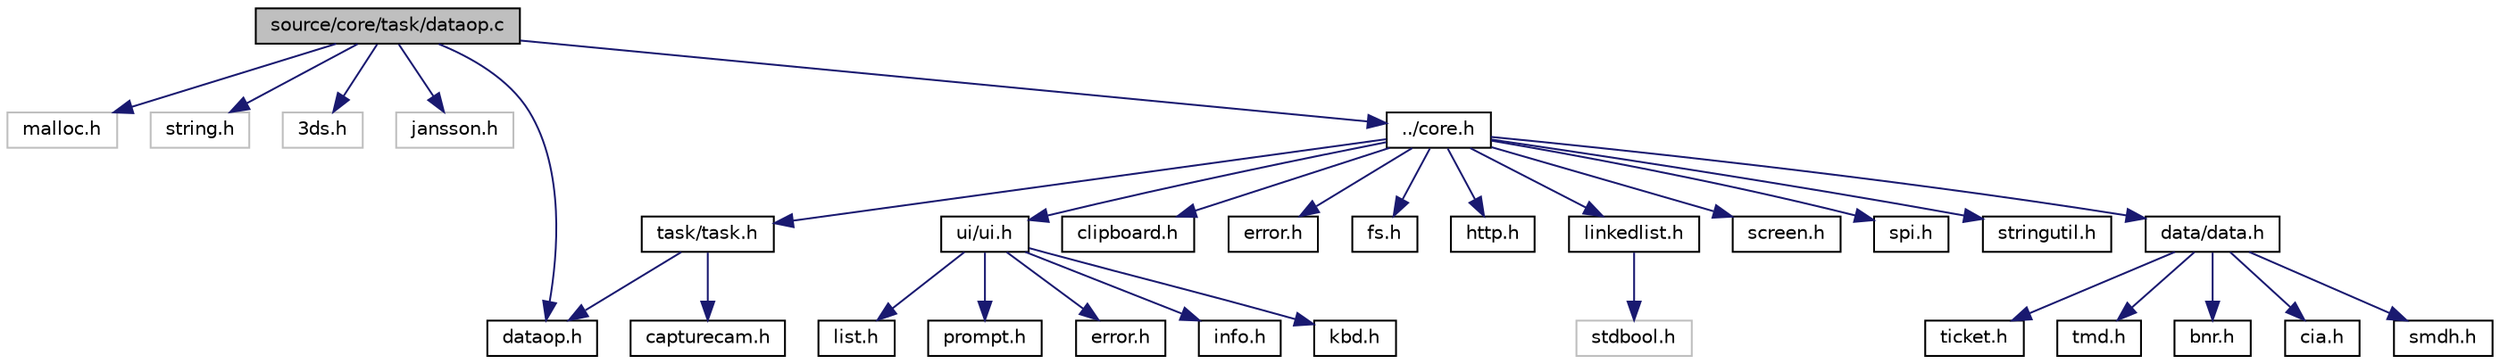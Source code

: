 digraph "source/core/task/dataop.c"
{
  edge [fontname="Helvetica",fontsize="10",labelfontname="Helvetica",labelfontsize="10"];
  node [fontname="Helvetica",fontsize="10",shape=record];
  Node1 [label="source/core/task/dataop.c",height=0.2,width=0.4,color="black", fillcolor="grey75", style="filled" fontcolor="black"];
  Node1 -> Node2 [color="midnightblue",fontsize="10",style="solid",fontname="Helvetica"];
  Node2 [label="malloc.h",height=0.2,width=0.4,color="grey75", fillcolor="white", style="filled"];
  Node1 -> Node3 [color="midnightblue",fontsize="10",style="solid",fontname="Helvetica"];
  Node3 [label="string.h",height=0.2,width=0.4,color="grey75", fillcolor="white", style="filled"];
  Node1 -> Node4 [color="midnightblue",fontsize="10",style="solid",fontname="Helvetica"];
  Node4 [label="3ds.h",height=0.2,width=0.4,color="grey75", fillcolor="white", style="filled"];
  Node1 -> Node5 [color="midnightblue",fontsize="10",style="solid",fontname="Helvetica"];
  Node5 [label="jansson.h",height=0.2,width=0.4,color="grey75", fillcolor="white", style="filled"];
  Node1 -> Node6 [color="midnightblue",fontsize="10",style="solid",fontname="Helvetica"];
  Node6 [label="dataop.h",height=0.2,width=0.4,color="black", fillcolor="white", style="filled",URL="$dataop_8h.html"];
  Node1 -> Node7 [color="midnightblue",fontsize="10",style="solid",fontname="Helvetica"];
  Node7 [label="../core.h",height=0.2,width=0.4,color="black", fillcolor="white", style="filled",URL="$core_8h.html"];
  Node7 -> Node8 [color="midnightblue",fontsize="10",style="solid",fontname="Helvetica"];
  Node8 [label="data/data.h",height=0.2,width=0.4,color="black", fillcolor="white", style="filled",URL="$data_8h.html"];
  Node8 -> Node9 [color="midnightblue",fontsize="10",style="solid",fontname="Helvetica"];
  Node9 [label="bnr.h",height=0.2,width=0.4,color="black", fillcolor="white", style="filled",URL="$bnr_8h.html"];
  Node8 -> Node10 [color="midnightblue",fontsize="10",style="solid",fontname="Helvetica"];
  Node10 [label="cia.h",height=0.2,width=0.4,color="black", fillcolor="white", style="filled",URL="$cia_8h.html"];
  Node8 -> Node11 [color="midnightblue",fontsize="10",style="solid",fontname="Helvetica"];
  Node11 [label="smdh.h",height=0.2,width=0.4,color="black", fillcolor="white", style="filled",URL="$smdh_8h.html"];
  Node8 -> Node12 [color="midnightblue",fontsize="10",style="solid",fontname="Helvetica"];
  Node12 [label="ticket.h",height=0.2,width=0.4,color="black", fillcolor="white", style="filled",URL="$ticket_8h.html"];
  Node8 -> Node13 [color="midnightblue",fontsize="10",style="solid",fontname="Helvetica"];
  Node13 [label="tmd.h",height=0.2,width=0.4,color="black", fillcolor="white", style="filled",URL="$tmd_8h.html"];
  Node7 -> Node14 [color="midnightblue",fontsize="10",style="solid",fontname="Helvetica"];
  Node14 [label="task/task.h",height=0.2,width=0.4,color="black", fillcolor="white", style="filled",URL="$task_8h.html"];
  Node14 -> Node15 [color="midnightblue",fontsize="10",style="solid",fontname="Helvetica"];
  Node15 [label="capturecam.h",height=0.2,width=0.4,color="black", fillcolor="white", style="filled",URL="$capturecam_8h.html"];
  Node14 -> Node6 [color="midnightblue",fontsize="10",style="solid",fontname="Helvetica"];
  Node7 -> Node16 [color="midnightblue",fontsize="10",style="solid",fontname="Helvetica"];
  Node16 [label="ui/ui.h",height=0.2,width=0.4,color="black", fillcolor="white", style="filled",URL="$ui_8h.html"];
  Node16 -> Node17 [color="midnightblue",fontsize="10",style="solid",fontname="Helvetica"];
  Node17 [label="error.h",height=0.2,width=0.4,color="black", fillcolor="white", style="filled",URL="$ui_2error_8h.html"];
  Node16 -> Node18 [color="midnightblue",fontsize="10",style="solid",fontname="Helvetica"];
  Node18 [label="info.h",height=0.2,width=0.4,color="black", fillcolor="white", style="filled",URL="$info_8h.html"];
  Node16 -> Node19 [color="midnightblue",fontsize="10",style="solid",fontname="Helvetica"];
  Node19 [label="kbd.h",height=0.2,width=0.4,color="black", fillcolor="white", style="filled",URL="$kbd_8h.html"];
  Node16 -> Node20 [color="midnightblue",fontsize="10",style="solid",fontname="Helvetica"];
  Node20 [label="list.h",height=0.2,width=0.4,color="black", fillcolor="white", style="filled",URL="$list_8h.html"];
  Node16 -> Node21 [color="midnightblue",fontsize="10",style="solid",fontname="Helvetica"];
  Node21 [label="prompt.h",height=0.2,width=0.4,color="black", fillcolor="white", style="filled",URL="$prompt_8h.html"];
  Node7 -> Node22 [color="midnightblue",fontsize="10",style="solid",fontname="Helvetica"];
  Node22 [label="clipboard.h",height=0.2,width=0.4,color="black", fillcolor="white", style="filled",URL="$clipboard_8h.html"];
  Node7 -> Node23 [color="midnightblue",fontsize="10",style="solid",fontname="Helvetica"];
  Node23 [label="error.h",height=0.2,width=0.4,color="black", fillcolor="white", style="filled",URL="$error_8h.html"];
  Node7 -> Node24 [color="midnightblue",fontsize="10",style="solid",fontname="Helvetica"];
  Node24 [label="fs.h",height=0.2,width=0.4,color="black", fillcolor="white", style="filled",URL="$fs_8h.html"];
  Node7 -> Node25 [color="midnightblue",fontsize="10",style="solid",fontname="Helvetica"];
  Node25 [label="http.h",height=0.2,width=0.4,color="black", fillcolor="white", style="filled",URL="$http_8h.html"];
  Node7 -> Node26 [color="midnightblue",fontsize="10",style="solid",fontname="Helvetica"];
  Node26 [label="linkedlist.h",height=0.2,width=0.4,color="black", fillcolor="white", style="filled",URL="$linkedlist_8h.html"];
  Node26 -> Node27 [color="midnightblue",fontsize="10",style="solid",fontname="Helvetica"];
  Node27 [label="stdbool.h",height=0.2,width=0.4,color="grey75", fillcolor="white", style="filled"];
  Node7 -> Node28 [color="midnightblue",fontsize="10",style="solid",fontname="Helvetica"];
  Node28 [label="screen.h",height=0.2,width=0.4,color="black", fillcolor="white", style="filled",URL="$screen_8h.html"];
  Node7 -> Node29 [color="midnightblue",fontsize="10",style="solid",fontname="Helvetica"];
  Node29 [label="spi.h",height=0.2,width=0.4,color="black", fillcolor="white", style="filled",URL="$spi_8h.html"];
  Node7 -> Node30 [color="midnightblue",fontsize="10",style="solid",fontname="Helvetica"];
  Node30 [label="stringutil.h",height=0.2,width=0.4,color="black", fillcolor="white", style="filled",URL="$stringutil_8h.html"];
}
